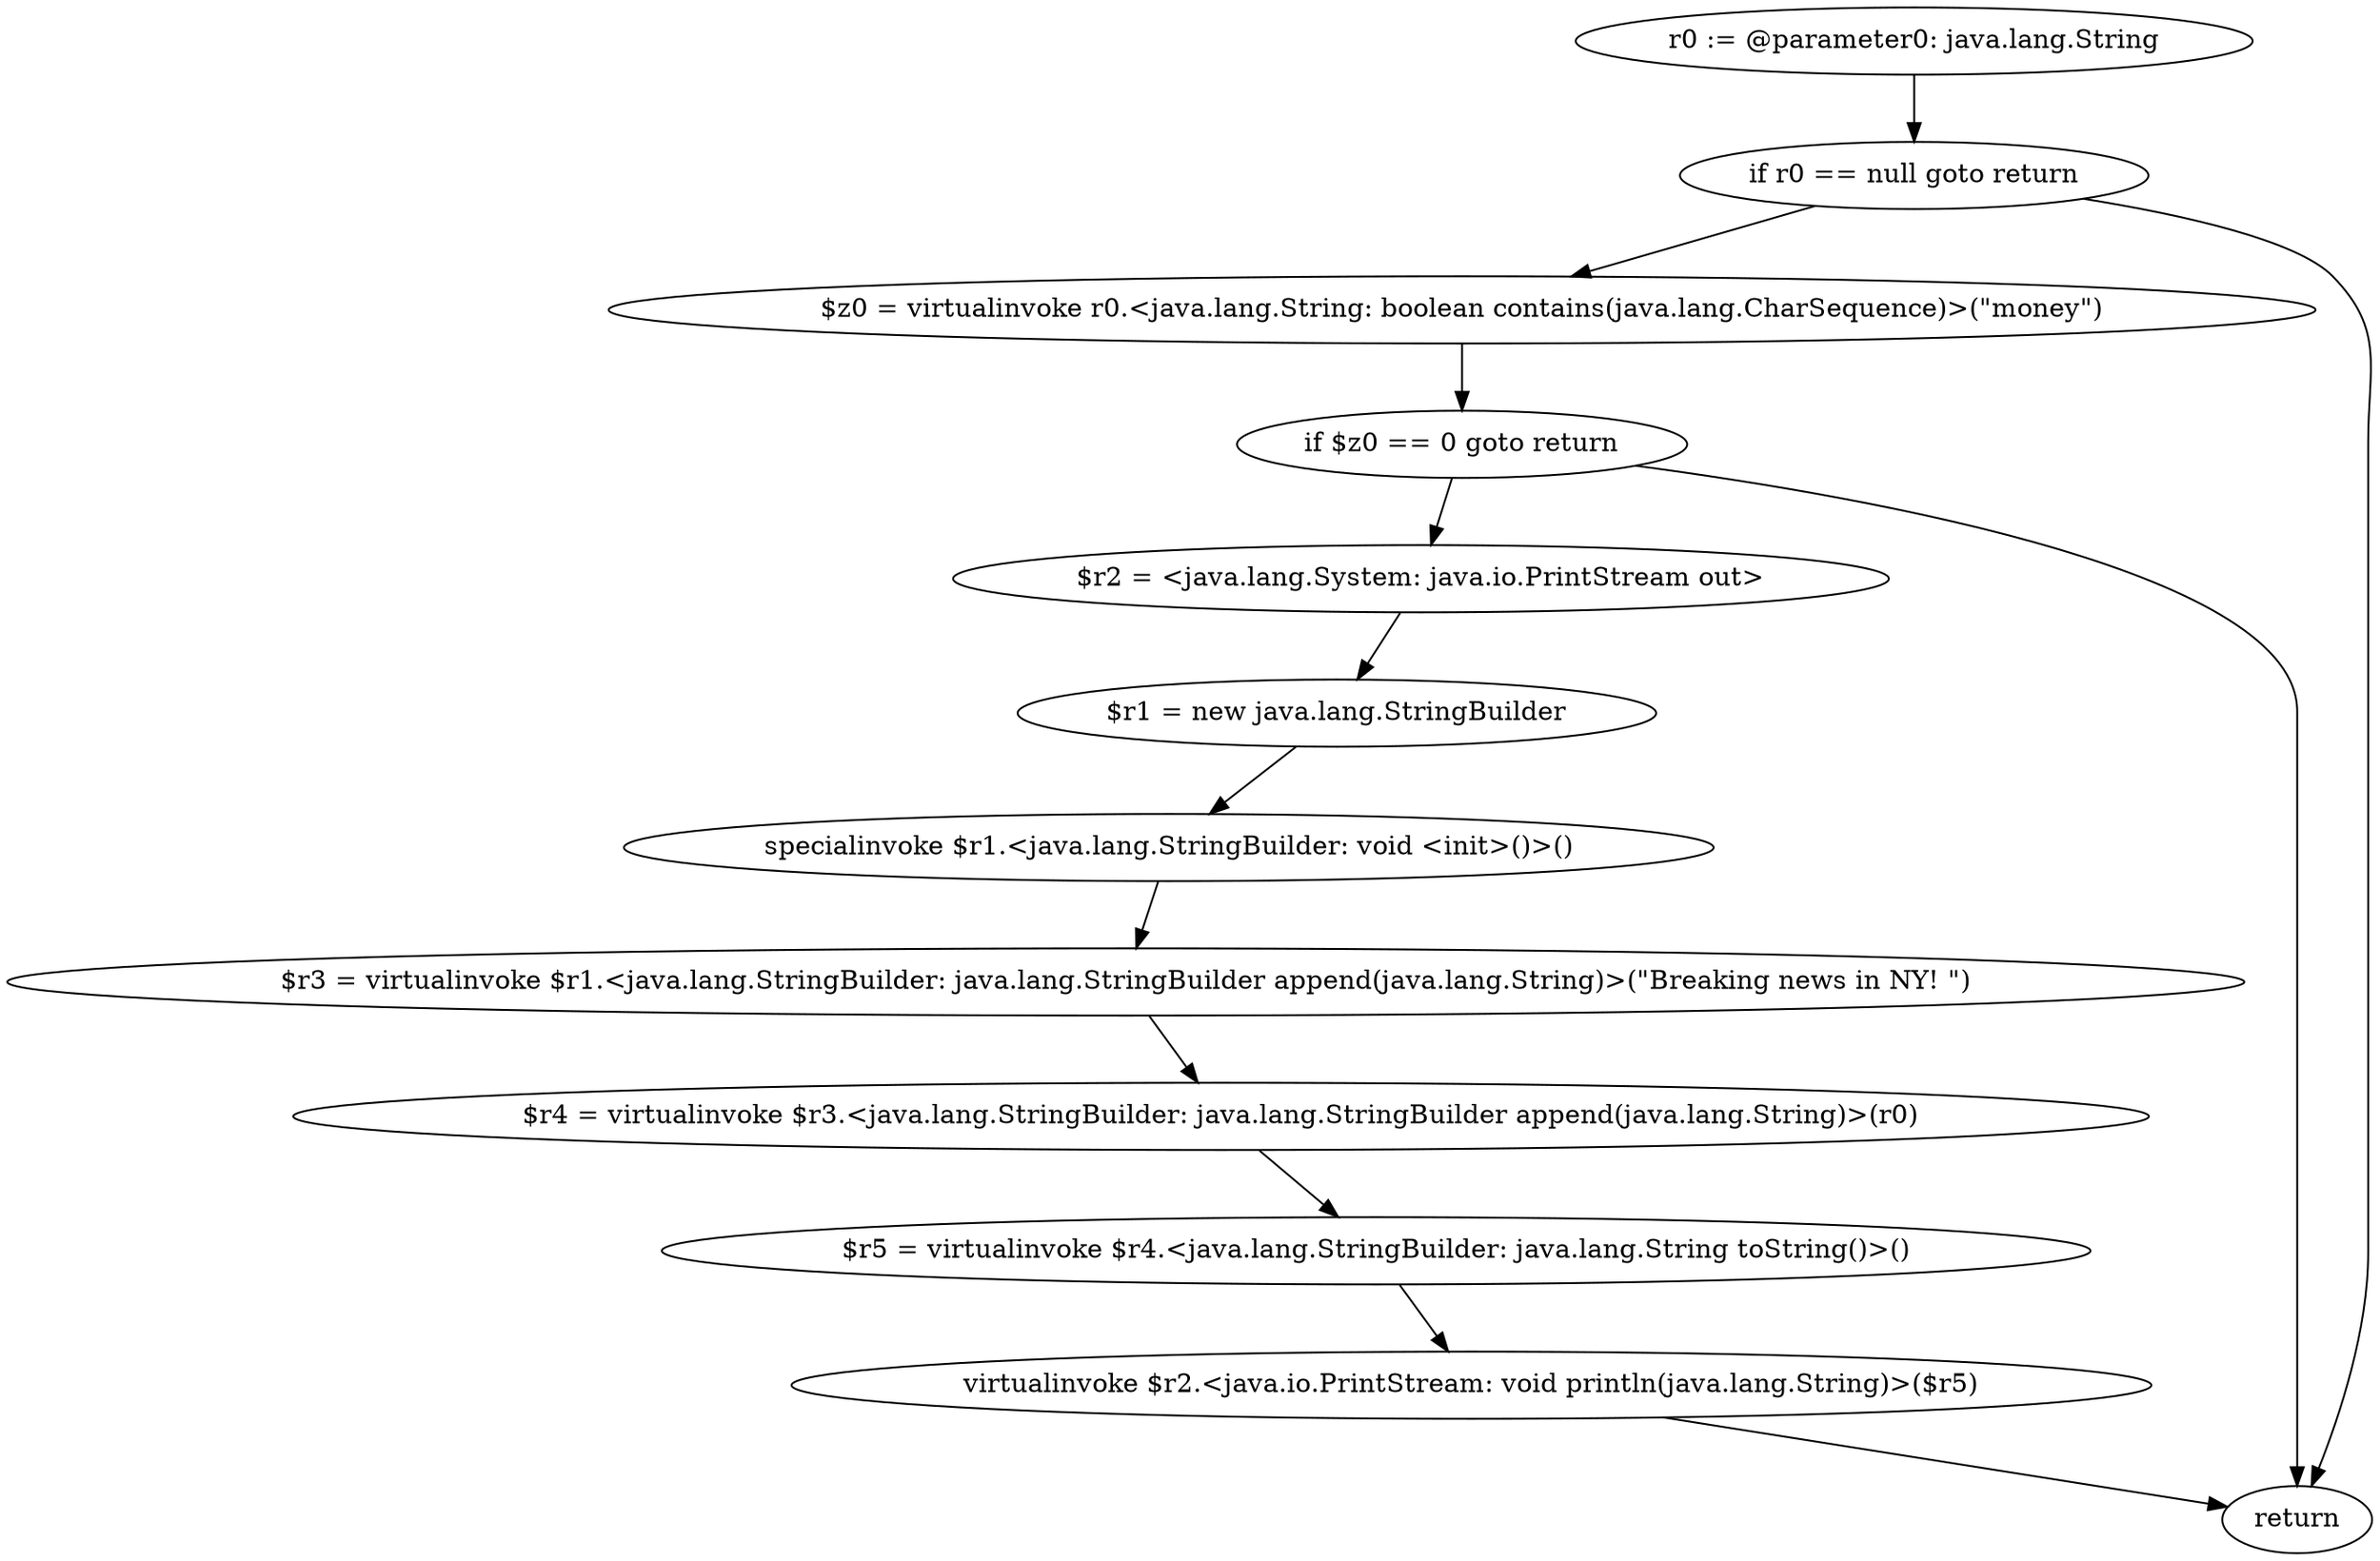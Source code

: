 digraph "unitGraph" {
    "r0 := @parameter0: java.lang.String"
    "if r0 == null goto return"
    "$z0 = virtualinvoke r0.<java.lang.String: boolean contains(java.lang.CharSequence)>(\"money\")"
    "if $z0 == 0 goto return"
    "$r2 = <java.lang.System: java.io.PrintStream out>"
    "$r1 = new java.lang.StringBuilder"
    "specialinvoke $r1.<java.lang.StringBuilder: void <init>()>()"
    "$r3 = virtualinvoke $r1.<java.lang.StringBuilder: java.lang.StringBuilder append(java.lang.String)>(\"Breaking news in NY! \")"
    "$r4 = virtualinvoke $r3.<java.lang.StringBuilder: java.lang.StringBuilder append(java.lang.String)>(r0)"
    "$r5 = virtualinvoke $r4.<java.lang.StringBuilder: java.lang.String toString()>()"
    "virtualinvoke $r2.<java.io.PrintStream: void println(java.lang.String)>($r5)"
    "return"
    "r0 := @parameter0: java.lang.String"->"if r0 == null goto return";
    "if r0 == null goto return"->"$z0 = virtualinvoke r0.<java.lang.String: boolean contains(java.lang.CharSequence)>(\"money\")";
    "if r0 == null goto return"->"return";
    "$z0 = virtualinvoke r0.<java.lang.String: boolean contains(java.lang.CharSequence)>(\"money\")"->"if $z0 == 0 goto return";
    "if $z0 == 0 goto return"->"$r2 = <java.lang.System: java.io.PrintStream out>";
    "if $z0 == 0 goto return"->"return";
    "$r2 = <java.lang.System: java.io.PrintStream out>"->"$r1 = new java.lang.StringBuilder";
    "$r1 = new java.lang.StringBuilder"->"specialinvoke $r1.<java.lang.StringBuilder: void <init>()>()";
    "specialinvoke $r1.<java.lang.StringBuilder: void <init>()>()"->"$r3 = virtualinvoke $r1.<java.lang.StringBuilder: java.lang.StringBuilder append(java.lang.String)>(\"Breaking news in NY! \")";
    "$r3 = virtualinvoke $r1.<java.lang.StringBuilder: java.lang.StringBuilder append(java.lang.String)>(\"Breaking news in NY! \")"->"$r4 = virtualinvoke $r3.<java.lang.StringBuilder: java.lang.StringBuilder append(java.lang.String)>(r0)";
    "$r4 = virtualinvoke $r3.<java.lang.StringBuilder: java.lang.StringBuilder append(java.lang.String)>(r0)"->"$r5 = virtualinvoke $r4.<java.lang.StringBuilder: java.lang.String toString()>()";
    "$r5 = virtualinvoke $r4.<java.lang.StringBuilder: java.lang.String toString()>()"->"virtualinvoke $r2.<java.io.PrintStream: void println(java.lang.String)>($r5)";
    "virtualinvoke $r2.<java.io.PrintStream: void println(java.lang.String)>($r5)"->"return";
}
